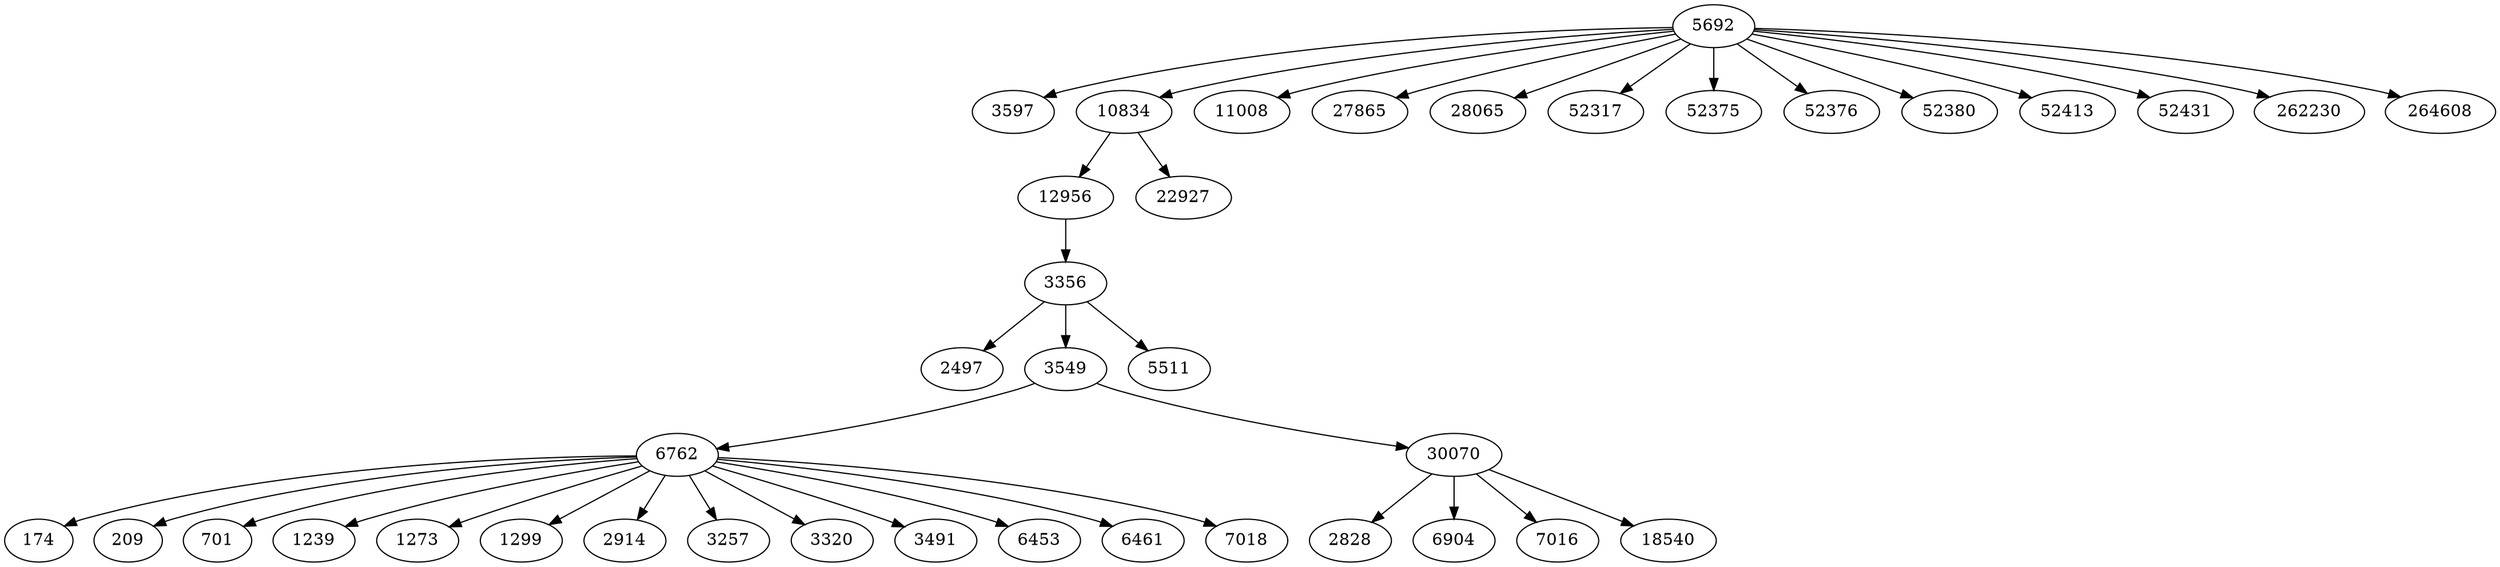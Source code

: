 digraph {
  // Node definitions.
  174;
  209;
  701;
  1239;
  1273;
  1299;
  2497;
  2828;
  2914;
  3257;
  3320;
  3356;
  3491;
  3549;
  3597;
  5511;
  5692;
  6453;
  6461;
  6762;
  6904;
  7016;
  7018;
  10834;
  11008;
  12956;
  18540;
  22927;
  27865;
  28065;
  30070;
  52317;
  52375;
  52376;
  52380;
  52413;
  52431;
  262230;
  264608;

  // Edge definitions.
  3356 -> 2497;
  3356 -> 3549;
  3356 -> 5511;
  3549 -> 6762;
  3549 -> 30070;
  5692 -> 3597;
  5692 -> 10834;
  5692 -> 11008;
  5692 -> 27865;
  5692 -> 28065;
  5692 -> 52317;
  5692 -> 52375;
  5692 -> 52376;
  5692 -> 52380;
  5692 -> 52413;
  5692 -> 52431;
  5692 -> 262230;
  5692 -> 264608;
  6762 -> 174;
  6762 -> 209;
  6762 -> 701;
  6762 -> 1239;
  6762 -> 1273;
  6762 -> 1299;
  6762 -> 2914;
  6762 -> 3257;
  6762 -> 3320;
  6762 -> 3491;
  6762 -> 6453;
  6762 -> 6461;
  6762 -> 7018;
  10834 -> 12956;
  10834 -> 22927;
  12956 -> 3356;
  30070 -> 2828;
  30070 -> 6904;
  30070 -> 7016;
  30070 -> 18540;
}